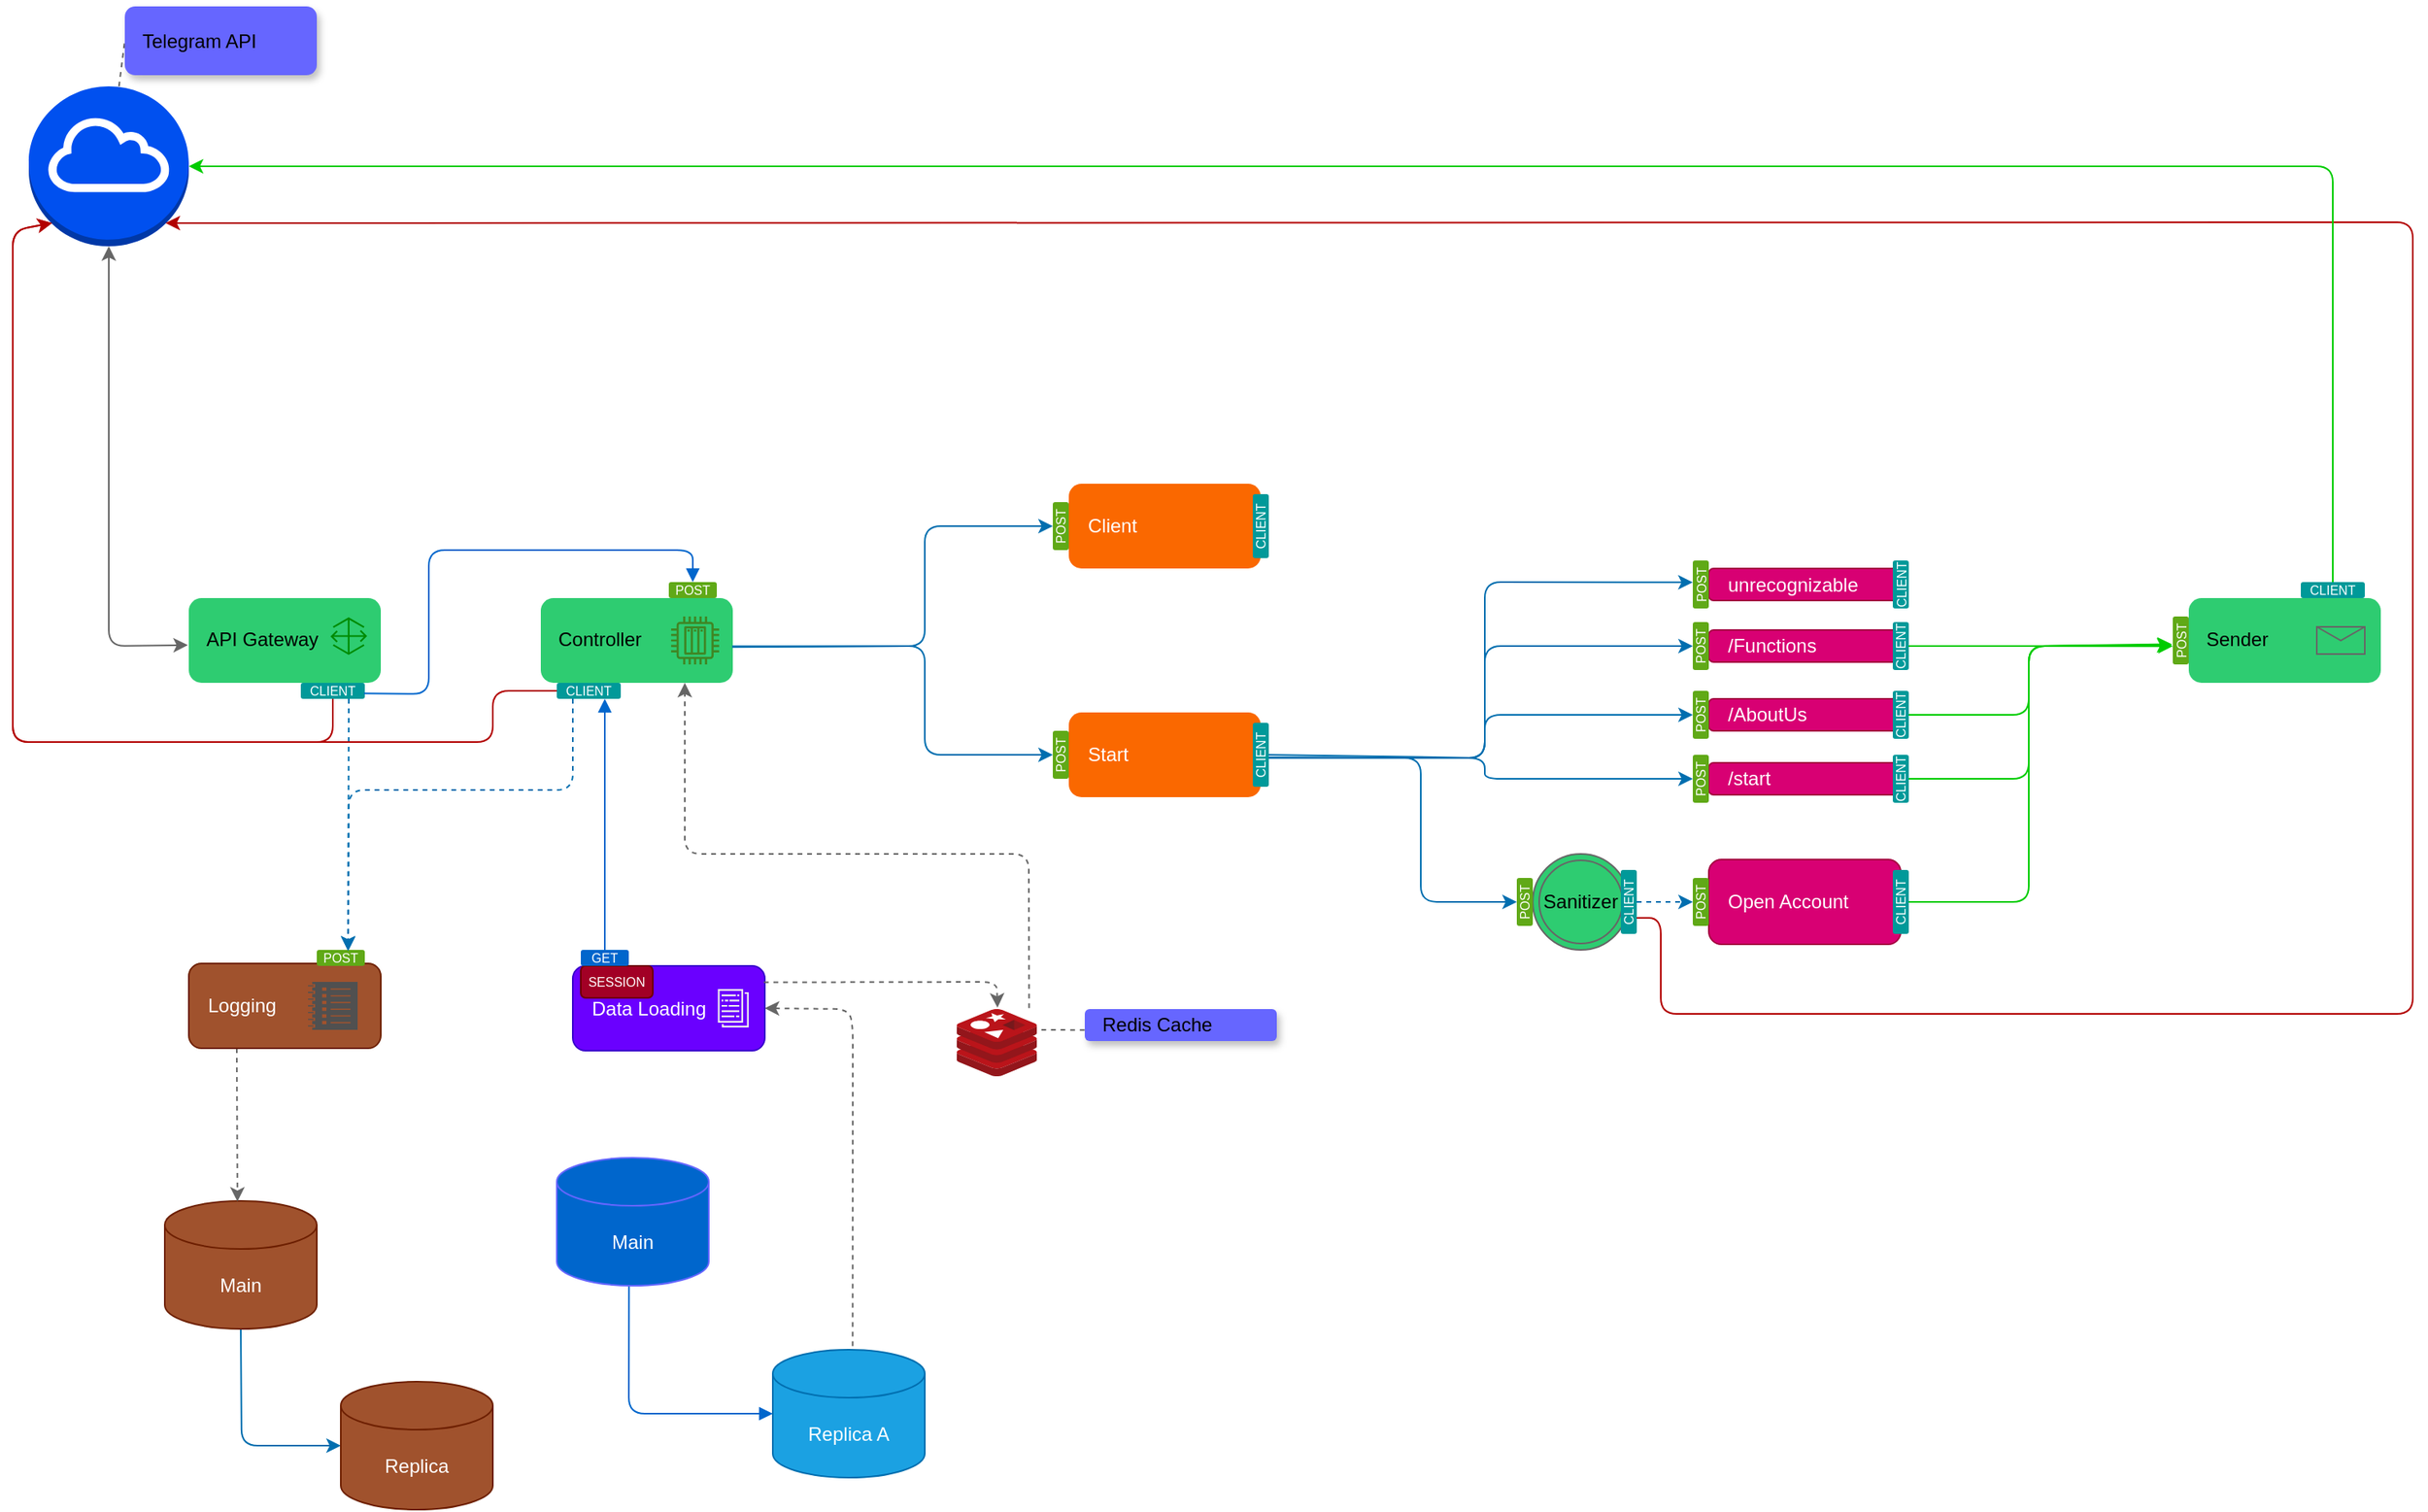 <mxfile>
    <diagram id="sNHQUe1SK0V82_0eaNel" name="Página-1">
        <mxGraphModel dx="158" dy="96" grid="1" gridSize="10" guides="1" tooltips="1" connect="1" arrows="1" fold="1" page="1" pageScale="1" pageWidth="2336" pageHeight="1654" background="none" math="0" shadow="0">
            <root>
                <mxCell id="0"/>
                <mxCell id="1" parent="0"/>
                <mxCell id="9" style="edgeStyle=none;html=1;entryX=0;entryY=0.5;entryDx=0;entryDy=0;dashed=1;endArrow=none;endFill=0;strokeColor=#666666;" parent="1" source="3" target="7" edge="1">
                    <mxGeometry relative="1" as="geometry"/>
                </mxCell>
                <mxCell id="20" style="edgeStyle=none;html=1;exitX=0.5;exitY=1;exitDx=0;exitDy=0;exitPerimeter=0;entryX=-0.005;entryY=0.555;entryDx=0;entryDy=0;strokeColor=#666666;endArrow=classic;endFill=1;entryPerimeter=0;startArrow=classic;startFill=1;" parent="1" source="3" target="12" edge="1">
                    <mxGeometry relative="1" as="geometry">
                        <Array as="points">
                            <mxPoint x="130" y="400"/>
                        </Array>
                    </mxGeometry>
                </mxCell>
                <mxCell id="3" value="" style="outlineConnect=0;dashed=0;verticalLabelPosition=bottom;verticalAlign=top;align=center;html=1;shape=mxgraph.aws3.internet_gateway;fillColor=#0050ef;fontColor=#ffffff;strokeColor=#6666FF;" parent="1" vertex="1">
                    <mxGeometry x="80" y="50" width="100" height="100" as="geometry"/>
                </mxCell>
                <mxCell id="10" value="" style="group" parent="1" vertex="1" connectable="0">
                    <mxGeometry x="140" width="120" height="43" as="geometry"/>
                </mxCell>
                <mxCell id="7" value="" style="rounded=1;whiteSpace=wrap;html=1;strokeColor=none;fillColor=#6666FF;shadow=1;" parent="10" vertex="1">
                    <mxGeometry width="120" height="43" as="geometry"/>
                </mxCell>
                <mxCell id="6" value="Telegram API" style="text;html=1;strokeColor=none;fillColor=none;align=left;verticalAlign=middle;whiteSpace=wrap;rounded=0;" parent="10" vertex="1">
                    <mxGeometry x="9" y="13" width="79" height="17" as="geometry"/>
                </mxCell>
                <mxCell id="18" value="" style="group" parent="1" vertex="1" connectable="0">
                    <mxGeometry x="180" y="370" width="120" height="53" as="geometry"/>
                </mxCell>
                <mxCell id="12" value="" style="rounded=1;whiteSpace=wrap;html=1;strokeColor=none;fillColor=#2ECC71;shadow=0;" parent="18" vertex="1">
                    <mxGeometry width="120" height="53" as="geometry"/>
                </mxCell>
                <mxCell id="13" value="API Gateway" style="text;html=1;strokeColor=none;fillColor=none;align=left;verticalAlign=middle;whiteSpace=wrap;rounded=0;" parent="18" vertex="1">
                    <mxGeometry x="9" y="16.023" width="79" height="20.953" as="geometry"/>
                </mxCell>
                <mxCell id="17" value="" style="sketch=0;outlineConnect=0;fontColor=#ffffff;fillColor=#008a00;strokeColor=#005700;dashed=0;verticalLabelPosition=bottom;verticalAlign=top;align=center;html=1;fontSize=12;fontStyle=0;aspect=fixed;pointerEvents=1;shape=mxgraph.aws4.gateway;rounded=1;shadow=0;" parent="18" vertex="1">
                    <mxGeometry x="88.55" y="12.017" width="22.9" height="23.5" as="geometry"/>
                </mxCell>
                <mxCell id="22" style="edgeStyle=none;html=1;exitX=0.5;exitY=1;exitDx=0;exitDy=0;entryX=0.875;entryY=0;entryDx=0;entryDy=0;entryPerimeter=0;strokeColor=#666666;fontSize=8;startArrow=none;startFill=0;endArrow=none;endFill=0;" parent="1" target="12" edge="1">
                    <mxGeometry relative="1" as="geometry">
                        <mxPoint x="285" y="370" as="sourcePoint"/>
                    </mxGeometry>
                </mxCell>
                <mxCell id="109" style="edgeStyle=none;html=1;exitX=0.5;exitY=1;exitDx=0;exitDy=0;entryX=0.145;entryY=0.855;entryDx=0;entryDy=0;entryPerimeter=0;fillColor=#e51400;strokeColor=#B20000;" parent="1" source="36" target="3" edge="1">
                    <mxGeometry relative="1" as="geometry">
                        <Array as="points">
                            <mxPoint x="270" y="460"/>
                            <mxPoint x="70" y="460"/>
                            <mxPoint x="70" y="140"/>
                        </Array>
                    </mxGeometry>
                </mxCell>
                <mxCell id="126" style="edgeStyle=none;html=1;exitX=0.75;exitY=1;exitDx=0;exitDy=0;entryX=0.651;entryY=0.035;entryDx=0;entryDy=0;entryPerimeter=0;fillColor=#1ba1e2;strokeColor=#006EAF;dashed=1;" parent="1" source="36" target="125" edge="1">
                    <mxGeometry relative="1" as="geometry"/>
                </mxCell>
                <mxCell id="36" value="CLIENT" style="rounded=1;whiteSpace=wrap;html=1;shadow=0;strokeColor=none;fontSize=8;fillColor=#009999;fontColor=#ffffff;" parent="1" vertex="1">
                    <mxGeometry x="250" y="423" width="40" height="10" as="geometry"/>
                </mxCell>
                <mxCell id="49" value="" style="group" parent="1" vertex="1" connectable="0">
                    <mxGeometry x="400" y="370" width="120" height="53" as="geometry"/>
                </mxCell>
                <mxCell id="50" value="" style="rounded=1;whiteSpace=wrap;html=1;strokeColor=none;fillColor=#2ECC71;shadow=0;" parent="49" vertex="1">
                    <mxGeometry width="120" height="53" as="geometry"/>
                </mxCell>
                <mxCell id="51" value="Controller" style="text;html=1;strokeColor=none;fillColor=none;align=left;verticalAlign=middle;whiteSpace=wrap;rounded=0;" parent="49" vertex="1">
                    <mxGeometry x="9" y="16.023" width="79" height="20.953" as="geometry"/>
                </mxCell>
                <mxCell id="55" value="" style="sketch=0;outlineConnect=0;fontColor=#232F3E;gradientColor=none;fillColor=#3F8624;strokeColor=none;dashed=0;verticalLabelPosition=bottom;verticalAlign=top;align=center;html=1;fontSize=12;fontStyle=0;aspect=fixed;pointerEvents=1;shape=mxgraph.aws4.iot_thing_plc;rounded=1;shadow=0;" parent="49" vertex="1">
                    <mxGeometry x="81.45" y="11.5" width="30" height="30" as="geometry"/>
                </mxCell>
                <mxCell id="53" value="POST" style="rounded=1;whiteSpace=wrap;html=1;shadow=0;strokeColor=none;fontSize=8;fillColor=#60a917;fontColor=#ffffff;" parent="1" vertex="1">
                    <mxGeometry x="480" y="360" width="30" height="10" as="geometry"/>
                </mxCell>
                <mxCell id="134" style="edgeStyle=none;html=1;entryX=0.75;entryY=1;entryDx=0;entryDy=0;dashed=1;strokeColor=#666666;startArrow=none;startFill=0;endArrow=classic;endFill=1;exitX=0.904;exitY=-0.016;exitDx=0;exitDy=0;exitPerimeter=0;" edge="1" parent="1" source="57" target="50">
                    <mxGeometry relative="1" as="geometry">
                        <Array as="points">
                            <mxPoint x="705" y="530"/>
                            <mxPoint x="630" y="530"/>
                            <mxPoint x="490" y="530"/>
                        </Array>
                    </mxGeometry>
                </mxCell>
                <mxCell id="57" value="" style="sketch=0;aspect=fixed;html=1;points=[];align=center;image;fontSize=12;image=img/lib/mscae/Cache_Redis_Product.svg;rounded=1;shadow=0;strokeColor=#6666FF;fontColor=#FFFFFF;fillColor=#009999;" parent="1" vertex="1">
                    <mxGeometry x="660" y="627" width="50" height="42" as="geometry"/>
                </mxCell>
                <mxCell id="58" value="" style="group" parent="1" vertex="1" connectable="0">
                    <mxGeometry x="740" y="627" width="120" height="20" as="geometry"/>
                </mxCell>
                <mxCell id="59" value="" style="rounded=1;whiteSpace=wrap;html=1;strokeColor=none;fillColor=#6666FF;shadow=1;" parent="58" vertex="1">
                    <mxGeometry width="120" height="20" as="geometry"/>
                </mxCell>
                <mxCell id="60" value="Redis Cache" style="text;html=1;strokeColor=none;fillColor=none;align=left;verticalAlign=middle;whiteSpace=wrap;rounded=0;" parent="58" vertex="1">
                    <mxGeometry x="9" y="6.047" width="79" height="7.907" as="geometry"/>
                </mxCell>
                <mxCell id="63" style="edgeStyle=none;html=1;exitX=-0.001;exitY=0.657;exitDx=0;exitDy=0;entryX=1.005;entryY=0.309;entryDx=0;entryDy=0;entryPerimeter=0;strokeColor=#666666;fontSize=12;fontColor=#FFFFFF;startArrow=none;startFill=0;endArrow=none;endFill=0;dashed=1;exitPerimeter=0;" parent="1" source="59" target="57" edge="1">
                    <mxGeometry relative="1" as="geometry">
                        <Array as="points">
                            <mxPoint x="720" y="640"/>
                        </Array>
                    </mxGeometry>
                </mxCell>
                <mxCell id="73" value="" style="group" parent="1" vertex="1" connectable="0">
                    <mxGeometry x="420" y="600" width="120" height="53" as="geometry"/>
                </mxCell>
                <mxCell id="72" value="Data Loading" style="rounded=1;whiteSpace=wrap;html=1;shadow=0;strokeColor=#3700CC;fontSize=12;fontColor=#ffffff;fillColor=#6a00ff;align=left;spacingLeft=10;" parent="73" vertex="1">
                    <mxGeometry width="120" height="53" as="geometry"/>
                </mxCell>
                <mxCell id="65" value="" style="sketch=0;outlineConnect=0;fillColor=#eeeeee;strokeColor=#36393d;dashed=0;verticalLabelPosition=bottom;verticalAlign=top;align=center;html=1;fontSize=12;fontStyle=0;aspect=fixed;pointerEvents=1;shape=mxgraph.aws4.data_set;rounded=1;shadow=0;" parent="73" vertex="1">
                    <mxGeometry x="90.62" y="14.5" width="19.38" height="24" as="geometry"/>
                </mxCell>
                <mxCell id="76" value="SESSION" style="rounded=1;whiteSpace=wrap;html=1;shadow=0;strokeColor=#6F0000;fontSize=8;fillColor=#a20025;fontColor=#ffffff;" parent="73" vertex="1">
                    <mxGeometry x="5" width="45" height="20" as="geometry"/>
                </mxCell>
                <mxCell id="75" value="GET" style="rounded=1;whiteSpace=wrap;html=1;shadow=0;strokeColor=none;fontSize=8;fillColor=#0066CC;fontColor=#ffffff;" parent="1" vertex="1">
                    <mxGeometry x="425" y="590" width="30" height="10" as="geometry"/>
                </mxCell>
                <mxCell id="78" style="edgeStyle=none;html=1;exitX=0.75;exitY=1;exitDx=0;exitDy=0;entryX=0.5;entryY=0;entryDx=0;entryDy=0;strokeColor=#0066CC;fontSize=12;fontColor=#FFFFFF;startArrow=block;startFill=1;endArrow=none;endFill=0;" parent="1" source="77" target="75" edge="1">
                    <mxGeometry relative="1" as="geometry">
                        <Array as="points">
                            <mxPoint x="440" y="480"/>
                        </Array>
                    </mxGeometry>
                </mxCell>
                <mxCell id="132" style="edgeStyle=none;html=1;exitX=0;exitY=0.5;exitDx=0;exitDy=0;entryX=0.145;entryY=0.855;entryDx=0;entryDy=0;entryPerimeter=0;fillColor=#e51400;strokeColor=#B20000;" edge="1" parent="1" source="77" target="3">
                    <mxGeometry relative="1" as="geometry">
                        <mxPoint x="310" y="446.333" as="targetPoint"/>
                        <Array as="points">
                            <mxPoint x="370" y="428"/>
                            <mxPoint x="370" y="460"/>
                            <mxPoint x="70" y="460"/>
                            <mxPoint x="70" y="140"/>
                        </Array>
                    </mxGeometry>
                </mxCell>
                <mxCell id="77" value="CLIENT" style="rounded=1;whiteSpace=wrap;html=1;shadow=0;strokeColor=none;fontSize=8;fillColor=#009999;fontColor=#ffffff;" parent="1" vertex="1">
                    <mxGeometry x="410" y="423" width="40" height="10" as="geometry"/>
                </mxCell>
                <mxCell id="83" style="edgeStyle=none;html=1;exitX=0.475;exitY=0.988;exitDx=0;exitDy=0;exitPerimeter=0;entryX=0;entryY=0.5;entryDx=0;entryDy=0;entryPerimeter=0;strokeColor=#0066CC;fontSize=12;fontColor=#FFFFFF;startArrow=none;startFill=0;endArrow=block;endFill=1;" parent="1" source="79" target="80" edge="1">
                    <mxGeometry relative="1" as="geometry">
                        <Array as="points">
                            <mxPoint x="455" y="880"/>
                        </Array>
                    </mxGeometry>
                </mxCell>
                <mxCell id="79" value="Main" style="shape=cylinder3;whiteSpace=wrap;html=1;boundedLbl=1;backgroundOutline=1;size=15;rounded=1;shadow=0;strokeColor=#6666FF;fontSize=12;fontColor=#FFFFFF;fillColor=#0066CC;" parent="1" vertex="1">
                    <mxGeometry x="410" y="720" width="95" height="80" as="geometry"/>
                </mxCell>
                <mxCell id="80" value="Replica A" style="shape=cylinder3;whiteSpace=wrap;html=1;boundedLbl=1;backgroundOutline=1;size=15;rounded=1;shadow=0;strokeColor=#006EAF;fontSize=12;fontColor=#ffffff;fillColor=#1ba1e2;" parent="1" vertex="1">
                    <mxGeometry x="545" y="840" width="95" height="80" as="geometry"/>
                </mxCell>
                <mxCell id="82" style="edgeStyle=none;html=1;exitX=1;exitY=0.5;exitDx=0;exitDy=0;entryX=0.525;entryY=-0.002;entryDx=0;entryDy=0;entryPerimeter=0;strokeColor=#666666;fontSize=12;fontColor=#FFFFFF;startArrow=classic;startFill=1;endArrow=none;endFill=0;dashed=1;" parent="1" source="72" target="80" edge="1">
                    <mxGeometry relative="1" as="geometry">
                        <mxPoint x="595.55" y="589.94" as="sourcePoint"/>
                        <mxPoint x="595" y="203.062" as="targetPoint"/>
                        <Array as="points">
                            <mxPoint x="593" y="627"/>
                            <mxPoint x="595" y="640"/>
                        </Array>
                    </mxGeometry>
                </mxCell>
                <mxCell id="84" value="Start" style="rounded=1;whiteSpace=wrap;html=1;shadow=0;strokeColor=none;fontSize=12;fillColor=#fa6800;fontColor=#FFFFFF;align=left;spacingLeft=10;" parent="1" vertex="1">
                    <mxGeometry x="730" y="441.5" width="120" height="53" as="geometry"/>
                </mxCell>
                <mxCell id="85" value="Client" style="rounded=1;whiteSpace=wrap;html=1;shadow=0;strokeColor=none;fontSize=12;fillColor=#fa6800;fontColor=#FFFFFF;align=left;spacingLeft=10;" parent="1" vertex="1">
                    <mxGeometry x="730" y="298.5" width="120" height="53" as="geometry"/>
                </mxCell>
                <mxCell id="87" value="POST" style="rounded=1;whiteSpace=wrap;html=1;shadow=0;strokeColor=none;fontSize=8;fillColor=#60a917;fontColor=#ffffff;rotation=-90;" parent="1" vertex="1">
                    <mxGeometry x="710" y="463" width="30" height="10" as="geometry"/>
                </mxCell>
                <mxCell id="88" value="POST" style="rounded=1;whiteSpace=wrap;html=1;shadow=0;strokeColor=none;fontSize=8;fillColor=#60a917;fontColor=#ffffff;rotation=-90;" parent="1" vertex="1">
                    <mxGeometry x="710" y="320" width="30" height="10" as="geometry"/>
                </mxCell>
                <mxCell id="108" style="edgeStyle=none;html=1;exitX=0.988;exitY=0.668;exitDx=0;exitDy=0;strokeColor=#0066CC;fontSize=12;fontColor=#FFFFFF;startArrow=none;startFill=0;endArrow=block;endFill=1;exitPerimeter=0;entryX=0.5;entryY=0;entryDx=0;entryDy=0;" parent="1" source="36" target="53" edge="1">
                    <mxGeometry relative="1" as="geometry">
                        <Array as="points">
                            <mxPoint x="330" y="430"/>
                            <mxPoint x="330" y="340"/>
                            <mxPoint x="420" y="340"/>
                            <mxPoint x="495" y="340"/>
                        </Array>
                        <mxPoint x="440" y="443" as="sourcePoint"/>
                        <mxPoint x="500" y="340" as="targetPoint"/>
                    </mxGeometry>
                </mxCell>
                <mxCell id="129" style="edgeStyle=none;html=1;exitX=0.5;exitY=1;exitDx=0;exitDy=0;exitPerimeter=0;entryX=0;entryY=0.5;entryDx=0;entryDy=0;entryPerimeter=0;strokeColor=#006EAF;startArrow=none;startFill=0;endArrow=classic;endFill=1;fillColor=#1ba1e2;" parent="1" source="110" target="127" edge="1">
                    <mxGeometry relative="1" as="geometry">
                        <Array as="points">
                            <mxPoint x="213" y="900"/>
                        </Array>
                    </mxGeometry>
                </mxCell>
                <mxCell id="110" value="Main" style="shape=cylinder3;whiteSpace=wrap;html=1;boundedLbl=1;backgroundOutline=1;size=15;rounded=1;shadow=0;strokeColor=#6D1F00;fontSize=12;fontColor=#ffffff;fillColor=#a0522d;" parent="1" vertex="1">
                    <mxGeometry x="165" y="747" width="95" height="80" as="geometry"/>
                </mxCell>
                <mxCell id="128" style="edgeStyle=none;html=1;exitX=0.25;exitY=1;exitDx=0;exitDy=0;entryX=0.478;entryY=0.005;entryDx=0;entryDy=0;entryPerimeter=0;startArrow=none;startFill=0;endArrow=classic;endFill=1;dashed=1;strokeColor=#666666;" parent="1" source="120" target="110" edge="1">
                    <mxGeometry relative="1" as="geometry"/>
                </mxCell>
                <mxCell id="120" value="Logging" style="rounded=1;whiteSpace=wrap;html=1;shadow=0;strokeColor=#6D1F00;fontSize=12;fillColor=#a0522d;fontColor=#ffffff;align=left;spacingLeft=10;" parent="1" vertex="1">
                    <mxGeometry x="180" y="598.5" width="120" height="53" as="geometry"/>
                </mxCell>
                <mxCell id="123" value="" style="sketch=0;pointerEvents=1;shadow=0;dashed=0;html=1;strokeColor=none;labelPosition=center;verticalLabelPosition=bottom;verticalAlign=top;align=center;fillColor=#505050;shape=mxgraph.mscae.oms.log_management" parent="1" vertex="1">
                    <mxGeometry x="254.5" y="610" width="31" height="30" as="geometry"/>
                </mxCell>
                <mxCell id="125" value="POST" style="rounded=1;whiteSpace=wrap;html=1;shadow=0;strokeColor=none;fontSize=8;fillColor=#60a917;fontColor=#ffffff;" parent="1" vertex="1">
                    <mxGeometry x="260" y="590" width="30" height="10" as="geometry"/>
                </mxCell>
                <mxCell id="127" value="Replica" style="shape=cylinder3;whiteSpace=wrap;html=1;boundedLbl=1;backgroundOutline=1;size=15;rounded=1;shadow=0;strokeColor=#6D1F00;fontSize=12;fontColor=#ffffff;fillColor=#a0522d;" parent="1" vertex="1">
                    <mxGeometry x="275" y="860" width="95" height="80" as="geometry"/>
                </mxCell>
                <mxCell id="130" style="edgeStyle=none;html=1;exitX=0.25;exitY=1;exitDx=0;exitDy=0;entryX=0.653;entryY=0.073;entryDx=0;entryDy=0;fillColor=#1ba1e2;strokeColor=#006EAF;dashed=1;entryPerimeter=0;" parent="1" source="77" target="125" edge="1">
                    <mxGeometry relative="1" as="geometry">
                        <mxPoint x="390.47" y="450" as="sourcePoint"/>
                        <mxPoint x="390" y="588.85" as="targetPoint"/>
                        <Array as="points">
                            <mxPoint x="420" y="490"/>
                            <mxPoint x="280" y="490"/>
                        </Array>
                    </mxGeometry>
                </mxCell>
                <mxCell id="133" style="edgeStyle=none;html=1;exitX=0.995;exitY=0.194;exitDx=0;exitDy=0;entryX=0.509;entryY=-0.021;entryDx=0;entryDy=0;entryPerimeter=0;exitPerimeter=0;dashed=1;strokeColor=#666666;" edge="1" parent="1" source="72" target="57">
                    <mxGeometry relative="1" as="geometry">
                        <Array as="points">
                            <mxPoint x="685" y="610"/>
                        </Array>
                    </mxGeometry>
                </mxCell>
                <mxCell id="135" value="Open Account" style="rounded=1;whiteSpace=wrap;html=1;shadow=0;strokeColor=#A50040;fontSize=12;fillColor=#d80073;fontColor=#ffffff;align=left;spacingLeft=10;" vertex="1" parent="1">
                    <mxGeometry x="1130" y="533.5" width="120" height="53" as="geometry"/>
                </mxCell>
                <mxCell id="136" value="POST" style="rounded=1;whiteSpace=wrap;html=1;shadow=0;strokeColor=none;fontSize=8;fillColor=#60a917;fontColor=#ffffff;rotation=-90;" vertex="1" parent="1">
                    <mxGeometry x="1110" y="555" width="30" height="10" as="geometry"/>
                </mxCell>
                <mxCell id="137" style="edgeStyle=none;html=1;exitX=0.997;exitY=0.569;exitDx=0;exitDy=0;entryX=0.5;entryY=0;entryDx=0;entryDy=0;strokeColor=#006EAF;startArrow=none;startFill=0;endArrow=classic;endFill=1;exitPerimeter=0;fillColor=#1ba1e2;" edge="1" parent="1" source="50" target="87">
                    <mxGeometry relative="1" as="geometry">
                        <Array as="points">
                            <mxPoint x="640" y="400"/>
                            <mxPoint x="640" y="468"/>
                        </Array>
                    </mxGeometry>
                </mxCell>
                <mxCell id="138" style="edgeStyle=none;html=1;exitX=0.997;exitY=0.577;exitDx=0;exitDy=0;entryX=0.5;entryY=0;entryDx=0;entryDy=0;strokeColor=#006EAF;startArrow=none;startFill=0;endArrow=classic;endFill=1;exitPerimeter=0;fillColor=#1ba1e2;" edge="1" parent="1" source="50" target="88">
                    <mxGeometry relative="1" as="geometry">
                        <Array as="points">
                            <mxPoint x="640" y="400"/>
                            <mxPoint x="640" y="325"/>
                        </Array>
                    </mxGeometry>
                </mxCell>
                <mxCell id="139" value="Sanitizer" style="ellipse;shape=doubleEllipse;whiteSpace=wrap;html=1;aspect=fixed;fillColor=#2ECC71;strokeColor=#666666;" vertex="1" parent="1">
                    <mxGeometry x="1020" y="530" width="60" height="60" as="geometry"/>
                </mxCell>
                <mxCell id="150" style="edgeStyle=none;html=1;exitX=0.455;exitY=0.99;exitDx=0;exitDy=0;entryX=0.5;entryY=0;entryDx=0;entryDy=0;strokeColor=#006EAF;startArrow=none;startFill=0;endArrow=classic;endFill=1;exitPerimeter=0;fillColor=#1ba1e2;" edge="1" parent="1" source="140" target="149">
                    <mxGeometry relative="1" as="geometry">
                        <Array as="points">
                            <mxPoint x="990" y="470"/>
                            <mxPoint x="990" y="400"/>
                        </Array>
                    </mxGeometry>
                </mxCell>
                <mxCell id="152" style="edgeStyle=none;html=1;exitX=0.455;exitY=0.982;exitDx=0;exitDy=0;entryX=0.5;entryY=0;entryDx=0;entryDy=0;strokeColor=#006EAF;startArrow=none;startFill=0;endArrow=classic;endFill=1;exitPerimeter=0;fillColor=#1ba1e2;" edge="1" parent="1" source="140" target="147">
                    <mxGeometry relative="1" as="geometry">
                        <Array as="points">
                            <mxPoint x="990" y="470"/>
                            <mxPoint x="990" y="443"/>
                        </Array>
                    </mxGeometry>
                </mxCell>
                <mxCell id="153" style="edgeStyle=none;html=1;exitX=0.454;exitY=0.977;exitDx=0;exitDy=0;entryX=0.5;entryY=0;entryDx=0;entryDy=0;strokeColor=#006EAF;startArrow=none;startFill=0;endArrow=classic;endFill=1;exitPerimeter=0;fillColor=#1ba1e2;" edge="1" parent="1" source="140" target="145">
                    <mxGeometry relative="1" as="geometry">
                        <Array as="points">
                            <mxPoint x="990" y="470"/>
                            <mxPoint x="990" y="483"/>
                        </Array>
                    </mxGeometry>
                </mxCell>
                <mxCell id="154" style="edgeStyle=none;html=1;exitX=0.451;exitY=0.958;exitDx=0;exitDy=0;entryX=0.5;entryY=0;entryDx=0;entryDy=0;strokeColor=#006EAF;startArrow=none;startFill=0;endArrow=classic;endFill=1;exitPerimeter=0;fillColor=#1ba1e2;" edge="1" parent="1" source="140" target="142">
                    <mxGeometry relative="1" as="geometry">
                        <Array as="points">
                            <mxPoint x="950" y="470"/>
                            <mxPoint x="950" y="560"/>
                        </Array>
                    </mxGeometry>
                </mxCell>
                <mxCell id="176" style="edgeStyle=none;html=1;exitX=0.5;exitY=1;exitDx=0;exitDy=0;entryX=0.545;entryY=-0.009;entryDx=0;entryDy=0;strokeColor=#006EAF;startArrow=none;startFill=0;endArrow=classic;endFill=1;entryPerimeter=0;fillColor=#1ba1e2;" edge="1" parent="1" source="140" target="174">
                    <mxGeometry relative="1" as="geometry">
                        <Array as="points">
                            <mxPoint x="990" y="470"/>
                            <mxPoint x="990" y="360"/>
                        </Array>
                    </mxGeometry>
                </mxCell>
                <mxCell id="140" value="CLIENT" style="rounded=1;whiteSpace=wrap;html=1;shadow=0;strokeColor=none;fontSize=8;fillColor=#009999;fontColor=#ffffff;rotation=-90;" vertex="1" parent="1">
                    <mxGeometry x="830" y="463" width="40" height="10" as="geometry"/>
                </mxCell>
                <mxCell id="141" value="CLIENT" style="rounded=1;whiteSpace=wrap;html=1;shadow=0;strokeColor=none;fontSize=8;fillColor=#009999;fontColor=#ffffff;rotation=-90;" vertex="1" parent="1">
                    <mxGeometry x="830" y="320" width="40" height="10" as="geometry"/>
                </mxCell>
                <mxCell id="142" value="POST" style="rounded=1;whiteSpace=wrap;html=1;shadow=0;strokeColor=none;fontSize=8;fillColor=#60a917;fontColor=#ffffff;rotation=-90;" vertex="1" parent="1">
                    <mxGeometry x="1000" y="555" width="30" height="10" as="geometry"/>
                </mxCell>
                <mxCell id="155" style="edgeStyle=none;html=1;exitX=0.5;exitY=1;exitDx=0;exitDy=0;entryX=0.5;entryY=0;entryDx=0;entryDy=0;strokeColor=#006EAF;startArrow=none;startFill=0;endArrow=classic;endFill=1;fillColor=#1ba1e2;dashed=1;" edge="1" parent="1" source="143" target="136">
                    <mxGeometry relative="1" as="geometry"/>
                </mxCell>
                <mxCell id="165" style="edgeStyle=none;html=1;exitX=0.25;exitY=1;exitDx=0;exitDy=0;strokeColor=#B20000;startArrow=none;startFill=0;endArrow=classic;endFill=1;fillColor=#e51400;entryX=0.855;entryY=0.855;entryDx=0;entryDy=0;entryPerimeter=0;" edge="1" parent="1" source="143" target="3">
                    <mxGeometry relative="1" as="geometry">
                        <mxPoint x="1570" y="110" as="targetPoint"/>
                        <Array as="points">
                            <mxPoint x="1100" y="570"/>
                            <mxPoint x="1100" y="630"/>
                            <mxPoint x="1570" y="630"/>
                            <mxPoint x="1570" y="135"/>
                        </Array>
                    </mxGeometry>
                </mxCell>
                <mxCell id="143" value="CLIENT" style="rounded=1;whiteSpace=wrap;html=1;shadow=0;strokeColor=none;fontSize=8;fillColor=#009999;fontColor=#ffffff;rotation=-90;" vertex="1" parent="1">
                    <mxGeometry x="1060" y="555" width="40" height="10" as="geometry"/>
                </mxCell>
                <mxCell id="144" value="/start" style="rounded=1;whiteSpace=wrap;html=1;shadow=0;strokeColor=#A50040;fontSize=12;fillColor=#d80073;fontColor=#ffffff;align=left;spacingLeft=10;" vertex="1" parent="1">
                    <mxGeometry x="1130" y="473" width="120" height="20" as="geometry"/>
                </mxCell>
                <mxCell id="145" value="POST" style="rounded=1;whiteSpace=wrap;html=1;shadow=0;strokeColor=none;fontSize=8;fillColor=#60a917;fontColor=#ffffff;rotation=-90;" vertex="1" parent="1">
                    <mxGeometry x="1110" y="478" width="30" height="10" as="geometry"/>
                </mxCell>
                <mxCell id="146" value="/AboutUs" style="rounded=1;whiteSpace=wrap;html=1;shadow=0;strokeColor=#A50040;fontSize=12;fillColor=#d80073;fontColor=#ffffff;align=left;spacingLeft=10;" vertex="1" parent="1">
                    <mxGeometry x="1130" y="433" width="120" height="20" as="geometry"/>
                </mxCell>
                <mxCell id="147" value="POST" style="rounded=1;whiteSpace=wrap;html=1;shadow=0;strokeColor=none;fontSize=8;fillColor=#60a917;fontColor=#ffffff;rotation=-90;" vertex="1" parent="1">
                    <mxGeometry x="1110" y="438" width="30" height="10" as="geometry"/>
                </mxCell>
                <mxCell id="148" value="/Functions" style="rounded=1;whiteSpace=wrap;html=1;shadow=0;strokeColor=#A50040;fontSize=12;fillColor=#d80073;fontColor=#ffffff;align=left;spacingLeft=10;" vertex="1" parent="1">
                    <mxGeometry x="1130" y="390" width="120" height="20" as="geometry"/>
                </mxCell>
                <mxCell id="149" value="POST" style="rounded=1;whiteSpace=wrap;html=1;shadow=0;strokeColor=none;fontSize=8;fillColor=#60a917;fontColor=#ffffff;rotation=-90;" vertex="1" parent="1">
                    <mxGeometry x="1110" y="395" width="30" height="10" as="geometry"/>
                </mxCell>
                <mxCell id="156" value="" style="group" vertex="1" connectable="0" parent="1">
                    <mxGeometry x="1430" y="370" width="120" height="53" as="geometry"/>
                </mxCell>
                <mxCell id="157" value="" style="rounded=1;whiteSpace=wrap;html=1;strokeColor=none;fillColor=#2ECC71;shadow=0;" vertex="1" parent="156">
                    <mxGeometry width="120" height="53" as="geometry"/>
                </mxCell>
                <mxCell id="158" value="Sender" style="text;html=1;strokeColor=none;fillColor=none;align=left;verticalAlign=middle;whiteSpace=wrap;rounded=0;" vertex="1" parent="156">
                    <mxGeometry x="9" y="16.023" width="79" height="20.953" as="geometry"/>
                </mxCell>
                <mxCell id="160" value="" style="shape=message;html=1;html=1;outlineConnect=0;labelPosition=center;verticalLabelPosition=bottom;align=center;verticalAlign=top;strokeColor=#666666;fillColor=#2ECC71;" vertex="1" parent="156">
                    <mxGeometry x="80" y="18" width="30" height="17" as="geometry"/>
                </mxCell>
                <mxCell id="163" value="CLIENT" style="rounded=1;whiteSpace=wrap;html=1;shadow=0;strokeColor=none;fontSize=8;fillColor=#009999;fontColor=#ffffff;rotation=0;" vertex="1" parent="156">
                    <mxGeometry x="70" y="-10" width="40" height="10" as="geometry"/>
                </mxCell>
                <mxCell id="161" value="POST" style="rounded=1;whiteSpace=wrap;html=1;shadow=0;strokeColor=none;fontSize=8;fillColor=#60a917;fontColor=#ffffff;rotation=-90;" vertex="1" parent="1">
                    <mxGeometry x="1410" y="391.5" width="30" height="10" as="geometry"/>
                </mxCell>
                <mxCell id="169" style="edgeStyle=none;html=1;exitX=0.5;exitY=1;exitDx=0;exitDy=0;entryX=0.4;entryY=-0.056;entryDx=0;entryDy=0;strokeColor=#00CC00;startArrow=none;startFill=0;endArrow=classic;endFill=1;entryPerimeter=0;" edge="1" parent="1" source="162" target="161">
                    <mxGeometry relative="1" as="geometry">
                        <Array as="points">
                            <mxPoint x="1330" y="560"/>
                            <mxPoint x="1330" y="400"/>
                        </Array>
                    </mxGeometry>
                </mxCell>
                <mxCell id="162" value="CLIENT" style="rounded=1;whiteSpace=wrap;html=1;shadow=0;strokeColor=none;fontSize=8;fillColor=#009999;fontColor=#ffffff;rotation=-90;" vertex="1" parent="1">
                    <mxGeometry x="1230" y="555" width="40" height="10" as="geometry"/>
                </mxCell>
                <mxCell id="164" style="edgeStyle=none;html=1;exitX=0.5;exitY=0;exitDx=0;exitDy=0;strokeColor=#00CC00;startArrow=none;startFill=0;endArrow=classic;endFill=1;entryX=1;entryY=0.5;entryDx=0;entryDy=0;entryPerimeter=0;fillColor=#008a00;" edge="1" parent="1" source="163" target="3">
                    <mxGeometry relative="1" as="geometry">
                        <mxPoint x="1230" y="100" as="targetPoint"/>
                        <Array as="points">
                            <mxPoint x="1520" y="100"/>
                        </Array>
                    </mxGeometry>
                </mxCell>
                <mxCell id="170" style="edgeStyle=none;html=1;exitX=0.5;exitY=1;exitDx=0;exitDy=0;entryX=0.399;entryY=-0.085;entryDx=0;entryDy=0;strokeColor=#00CC00;startArrow=none;startFill=0;endArrow=classic;endFill=1;entryPerimeter=0;" edge="1" parent="1" source="166" target="161">
                    <mxGeometry relative="1" as="geometry">
                        <Array as="points">
                            <mxPoint x="1330" y="483"/>
                            <mxPoint x="1330" y="400"/>
                        </Array>
                    </mxGeometry>
                </mxCell>
                <mxCell id="166" value="CLIENT" style="rounded=1;whiteSpace=wrap;html=1;shadow=0;strokeColor=none;fontSize=8;fillColor=#009999;fontColor=#ffffff;rotation=-90;" vertex="1" parent="1">
                    <mxGeometry x="1235" y="478" width="30" height="10" as="geometry"/>
                </mxCell>
                <mxCell id="171" style="edgeStyle=none;html=1;exitX=0.5;exitY=1;exitDx=0;exitDy=0;entryX=0.422;entryY=-0.053;entryDx=0;entryDy=0;entryPerimeter=0;strokeColor=#00CC00;startArrow=none;startFill=0;endArrow=classic;endFill=1;" edge="1" parent="1" source="167" target="161">
                    <mxGeometry relative="1" as="geometry">
                        <Array as="points">
                            <mxPoint x="1330" y="443"/>
                            <mxPoint x="1330" y="400"/>
                        </Array>
                    </mxGeometry>
                </mxCell>
                <mxCell id="167" value="CLIENT" style="rounded=1;whiteSpace=wrap;html=1;shadow=0;strokeColor=none;fontSize=8;fillColor=#009999;fontColor=#ffffff;rotation=-90;" vertex="1" parent="1">
                    <mxGeometry x="1235" y="438" width="30" height="10" as="geometry"/>
                </mxCell>
                <mxCell id="172" style="edgeStyle=none;html=1;exitX=0.5;exitY=1;exitDx=0;exitDy=0;strokeColor=#00CC00;startArrow=none;startFill=0;endArrow=classic;endFill=1;" edge="1" parent="1" source="168">
                    <mxGeometry relative="1" as="geometry">
                        <mxPoint x="1420" y="400.101" as="targetPoint"/>
                    </mxGeometry>
                </mxCell>
                <mxCell id="168" value="CLIENT" style="rounded=1;whiteSpace=wrap;html=1;shadow=0;strokeColor=none;fontSize=8;fillColor=#009999;fontColor=#ffffff;rotation=-90;" vertex="1" parent="1">
                    <mxGeometry x="1235" y="395" width="30" height="10" as="geometry"/>
                </mxCell>
                <mxCell id="173" value="unrecognizable" style="rounded=1;whiteSpace=wrap;html=1;shadow=0;strokeColor=#A50040;fontSize=12;fillColor=#d80073;fontColor=#ffffff;align=left;spacingLeft=10;" vertex="1" parent="1">
                    <mxGeometry x="1130" y="351.5" width="120" height="20" as="geometry"/>
                </mxCell>
                <mxCell id="174" value="POST" style="rounded=1;whiteSpace=wrap;html=1;shadow=0;strokeColor=none;fontSize=8;fillColor=#60a917;fontColor=#ffffff;rotation=-90;" vertex="1" parent="1">
                    <mxGeometry x="1110" y="356.5" width="30" height="10" as="geometry"/>
                </mxCell>
                <mxCell id="175" value="CLIENT" style="rounded=1;whiteSpace=wrap;html=1;shadow=0;strokeColor=none;fontSize=8;fillColor=#009999;fontColor=#ffffff;rotation=-90;" vertex="1" parent="1">
                    <mxGeometry x="1235" y="356.5" width="30" height="10" as="geometry"/>
                </mxCell>
            </root>
        </mxGraphModel>
    </diagram>
</mxfile>